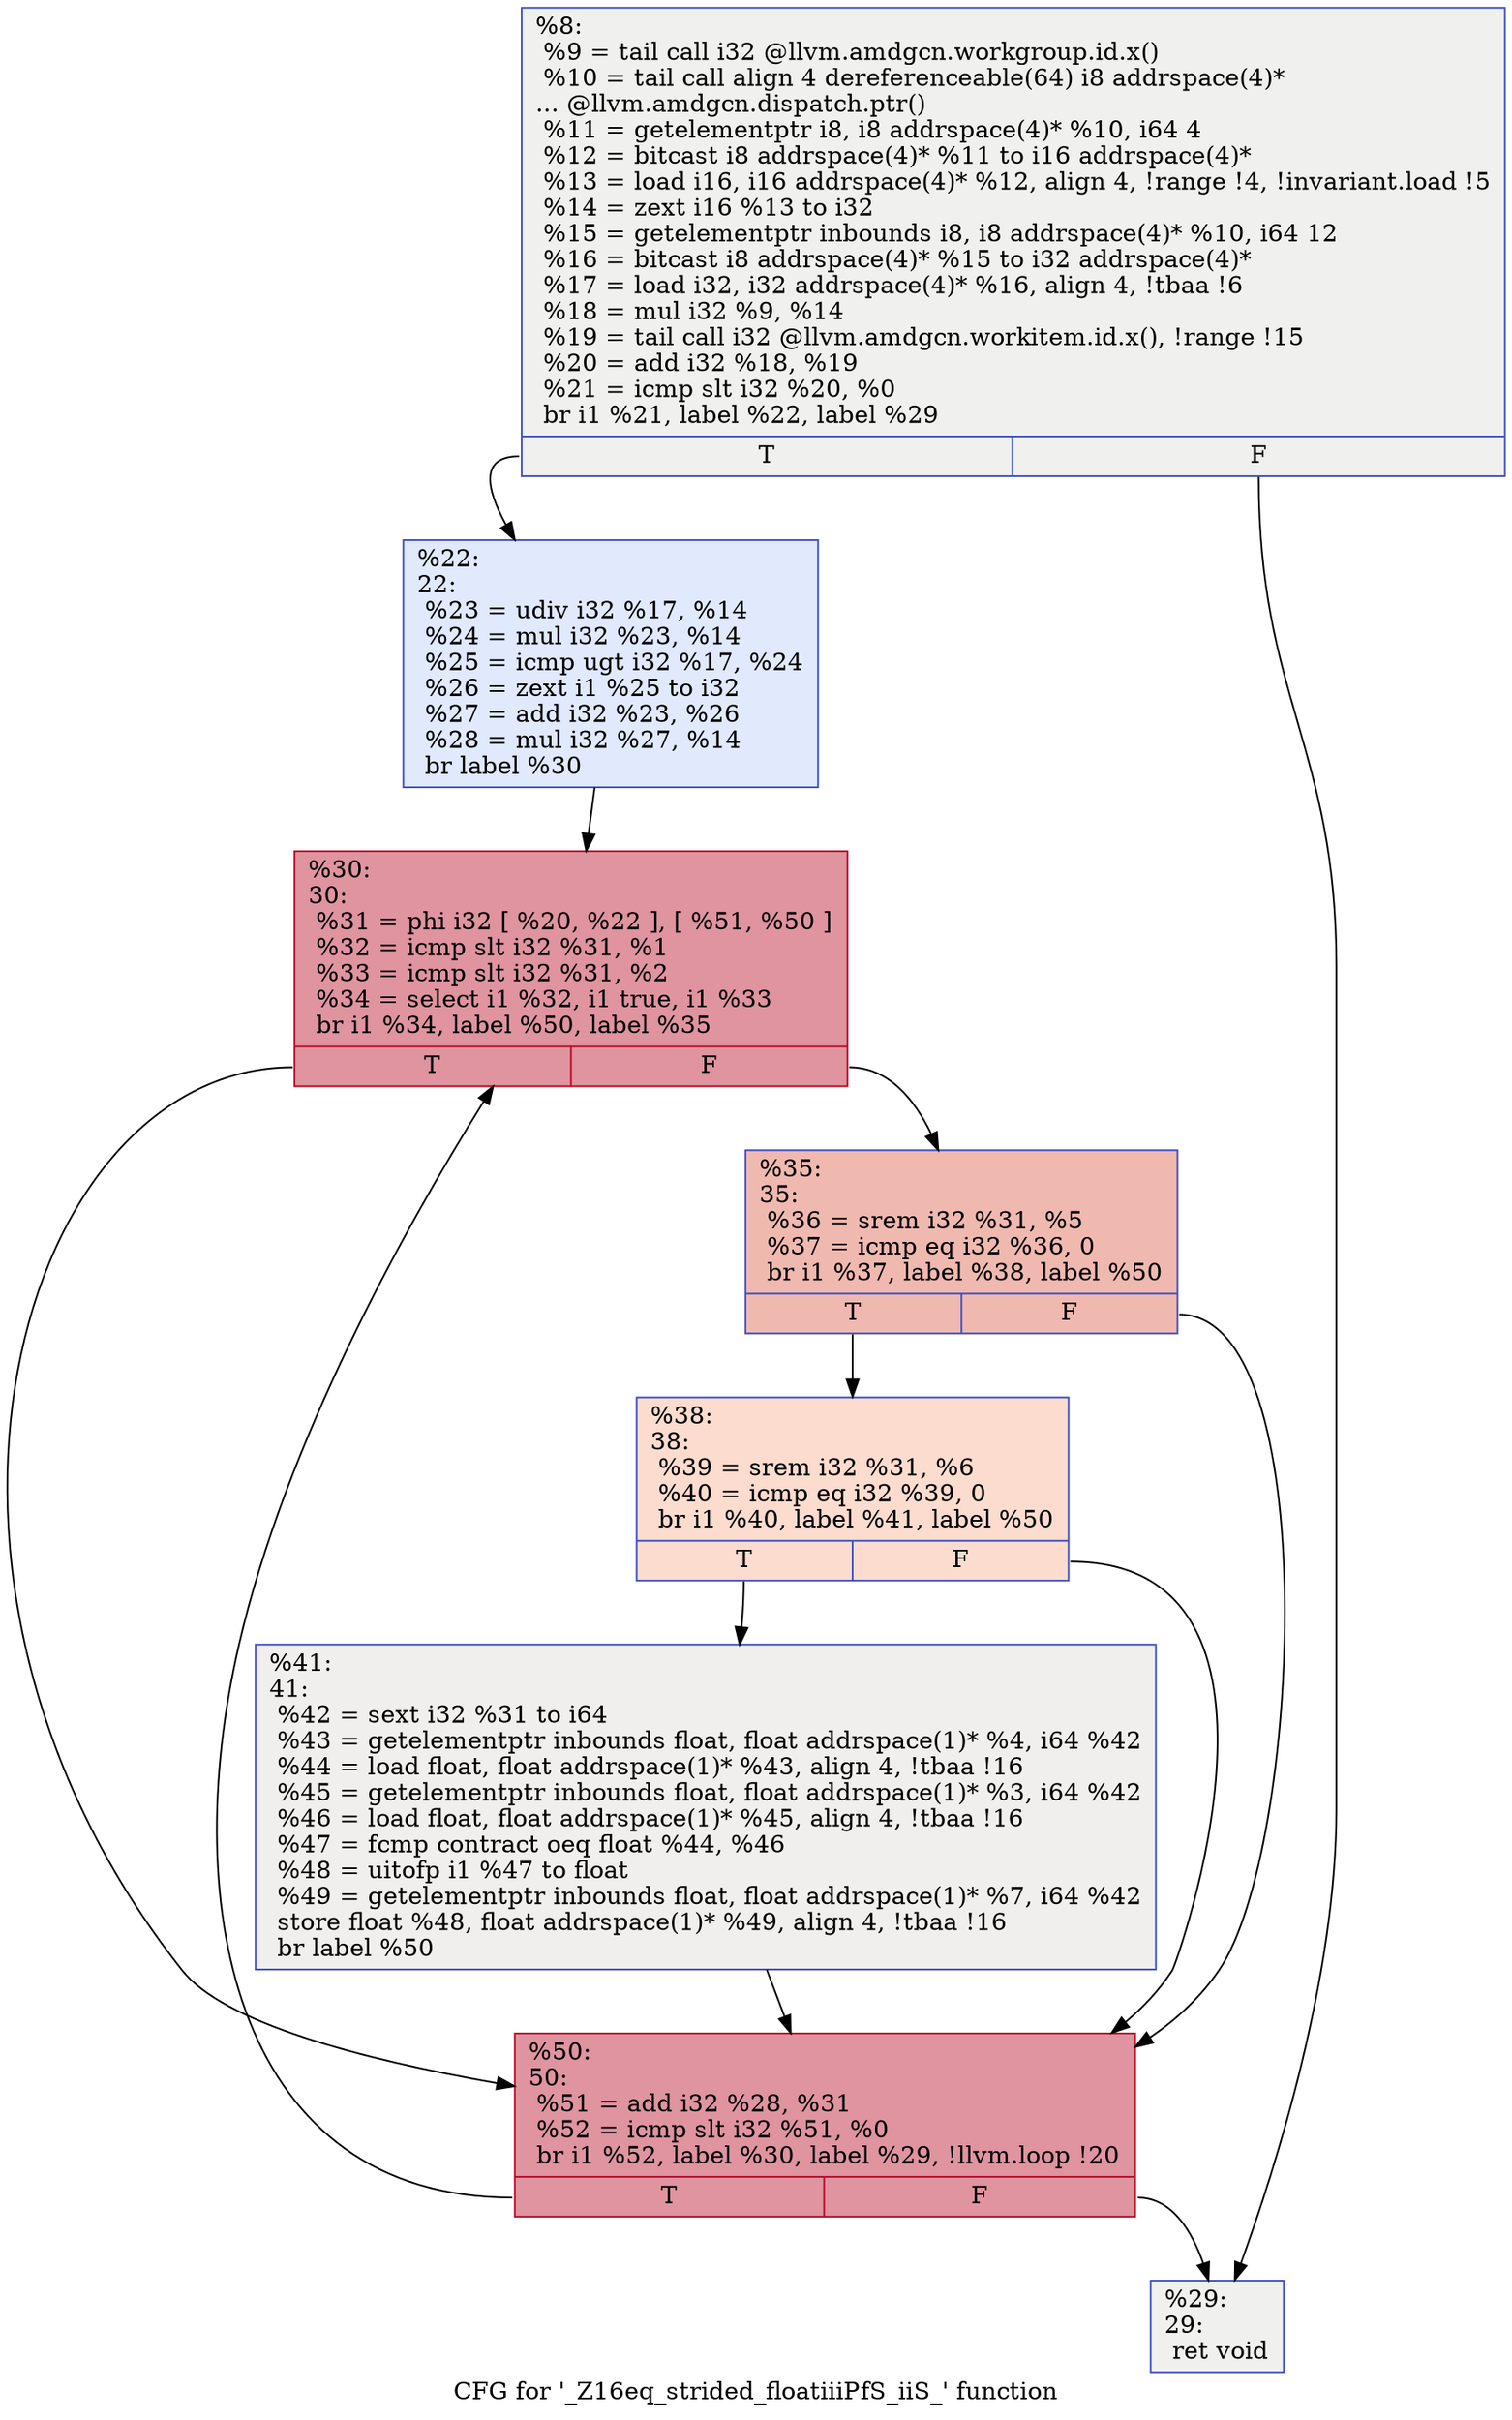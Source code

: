 digraph "CFG for '_Z16eq_strided_floatiiiPfS_iiS_' function" {
	label="CFG for '_Z16eq_strided_floatiiiPfS_iiS_' function";

	Node0x633e8d0 [shape=record,color="#3d50c3ff", style=filled, fillcolor="#dedcdb70",label="{%8:\l  %9 = tail call i32 @llvm.amdgcn.workgroup.id.x()\l  %10 = tail call align 4 dereferenceable(64) i8 addrspace(4)*\l... @llvm.amdgcn.dispatch.ptr()\l  %11 = getelementptr i8, i8 addrspace(4)* %10, i64 4\l  %12 = bitcast i8 addrspace(4)* %11 to i16 addrspace(4)*\l  %13 = load i16, i16 addrspace(4)* %12, align 4, !range !4, !invariant.load !5\l  %14 = zext i16 %13 to i32\l  %15 = getelementptr inbounds i8, i8 addrspace(4)* %10, i64 12\l  %16 = bitcast i8 addrspace(4)* %15 to i32 addrspace(4)*\l  %17 = load i32, i32 addrspace(4)* %16, align 4, !tbaa !6\l  %18 = mul i32 %9, %14\l  %19 = tail call i32 @llvm.amdgcn.workitem.id.x(), !range !15\l  %20 = add i32 %18, %19\l  %21 = icmp slt i32 %20, %0\l  br i1 %21, label %22, label %29\l|{<s0>T|<s1>F}}"];
	Node0x633e8d0:s0 -> Node0x6340b10;
	Node0x633e8d0:s1 -> Node0x6340ba0;
	Node0x6340b10 [shape=record,color="#3d50c3ff", style=filled, fillcolor="#b9d0f970",label="{%22:\l22:                                               \l  %23 = udiv i32 %17, %14\l  %24 = mul i32 %23, %14\l  %25 = icmp ugt i32 %17, %24\l  %26 = zext i1 %25 to i32\l  %27 = add i32 %23, %26\l  %28 = mul i32 %27, %14\l  br label %30\l}"];
	Node0x6340b10 -> Node0x6341020;
	Node0x6340ba0 [shape=record,color="#3d50c3ff", style=filled, fillcolor="#dedcdb70",label="{%29:\l29:                                               \l  ret void\l}"];
	Node0x6341020 [shape=record,color="#b70d28ff", style=filled, fillcolor="#b70d2870",label="{%30:\l30:                                               \l  %31 = phi i32 [ %20, %22 ], [ %51, %50 ]\l  %32 = icmp slt i32 %31, %1\l  %33 = icmp slt i32 %31, %2\l  %34 = select i1 %32, i1 true, i1 %33\l  br i1 %34, label %50, label %35\l|{<s0>T|<s1>F}}"];
	Node0x6341020:s0 -> Node0x6341130;
	Node0x6341020:s1 -> Node0x6340450;
	Node0x6340450 [shape=record,color="#3d50c3ff", style=filled, fillcolor="#de614d70",label="{%35:\l35:                                               \l  %36 = srem i32 %31, %5\l  %37 = icmp eq i32 %36, 0\l  br i1 %37, label %38, label %50\l|{<s0>T|<s1>F}}"];
	Node0x6340450:s0 -> Node0x63417c0;
	Node0x6340450:s1 -> Node0x6341130;
	Node0x63417c0 [shape=record,color="#3d50c3ff", style=filled, fillcolor="#f7af9170",label="{%38:\l38:                                               \l  %39 = srem i32 %31, %6\l  %40 = icmp eq i32 %39, 0\l  br i1 %40, label %41, label %50\l|{<s0>T|<s1>F}}"];
	Node0x63417c0:s0 -> Node0x63419e0;
	Node0x63417c0:s1 -> Node0x6341130;
	Node0x63419e0 [shape=record,color="#3d50c3ff", style=filled, fillcolor="#e0dbd870",label="{%41:\l41:                                               \l  %42 = sext i32 %31 to i64\l  %43 = getelementptr inbounds float, float addrspace(1)* %4, i64 %42\l  %44 = load float, float addrspace(1)* %43, align 4, !tbaa !16\l  %45 = getelementptr inbounds float, float addrspace(1)* %3, i64 %42\l  %46 = load float, float addrspace(1)* %45, align 4, !tbaa !16\l  %47 = fcmp contract oeq float %44, %46\l  %48 = uitofp i1 %47 to float\l  %49 = getelementptr inbounds float, float addrspace(1)* %7, i64 %42\l  store float %48, float addrspace(1)* %49, align 4, !tbaa !16\l  br label %50\l}"];
	Node0x63419e0 -> Node0x6341130;
	Node0x6341130 [shape=record,color="#b70d28ff", style=filled, fillcolor="#b70d2870",label="{%50:\l50:                                               \l  %51 = add i32 %28, %31\l  %52 = icmp slt i32 %51, %0\l  br i1 %52, label %30, label %29, !llvm.loop !20\l|{<s0>T|<s1>F}}"];
	Node0x6341130:s0 -> Node0x6341020;
	Node0x6341130:s1 -> Node0x6340ba0;
}
